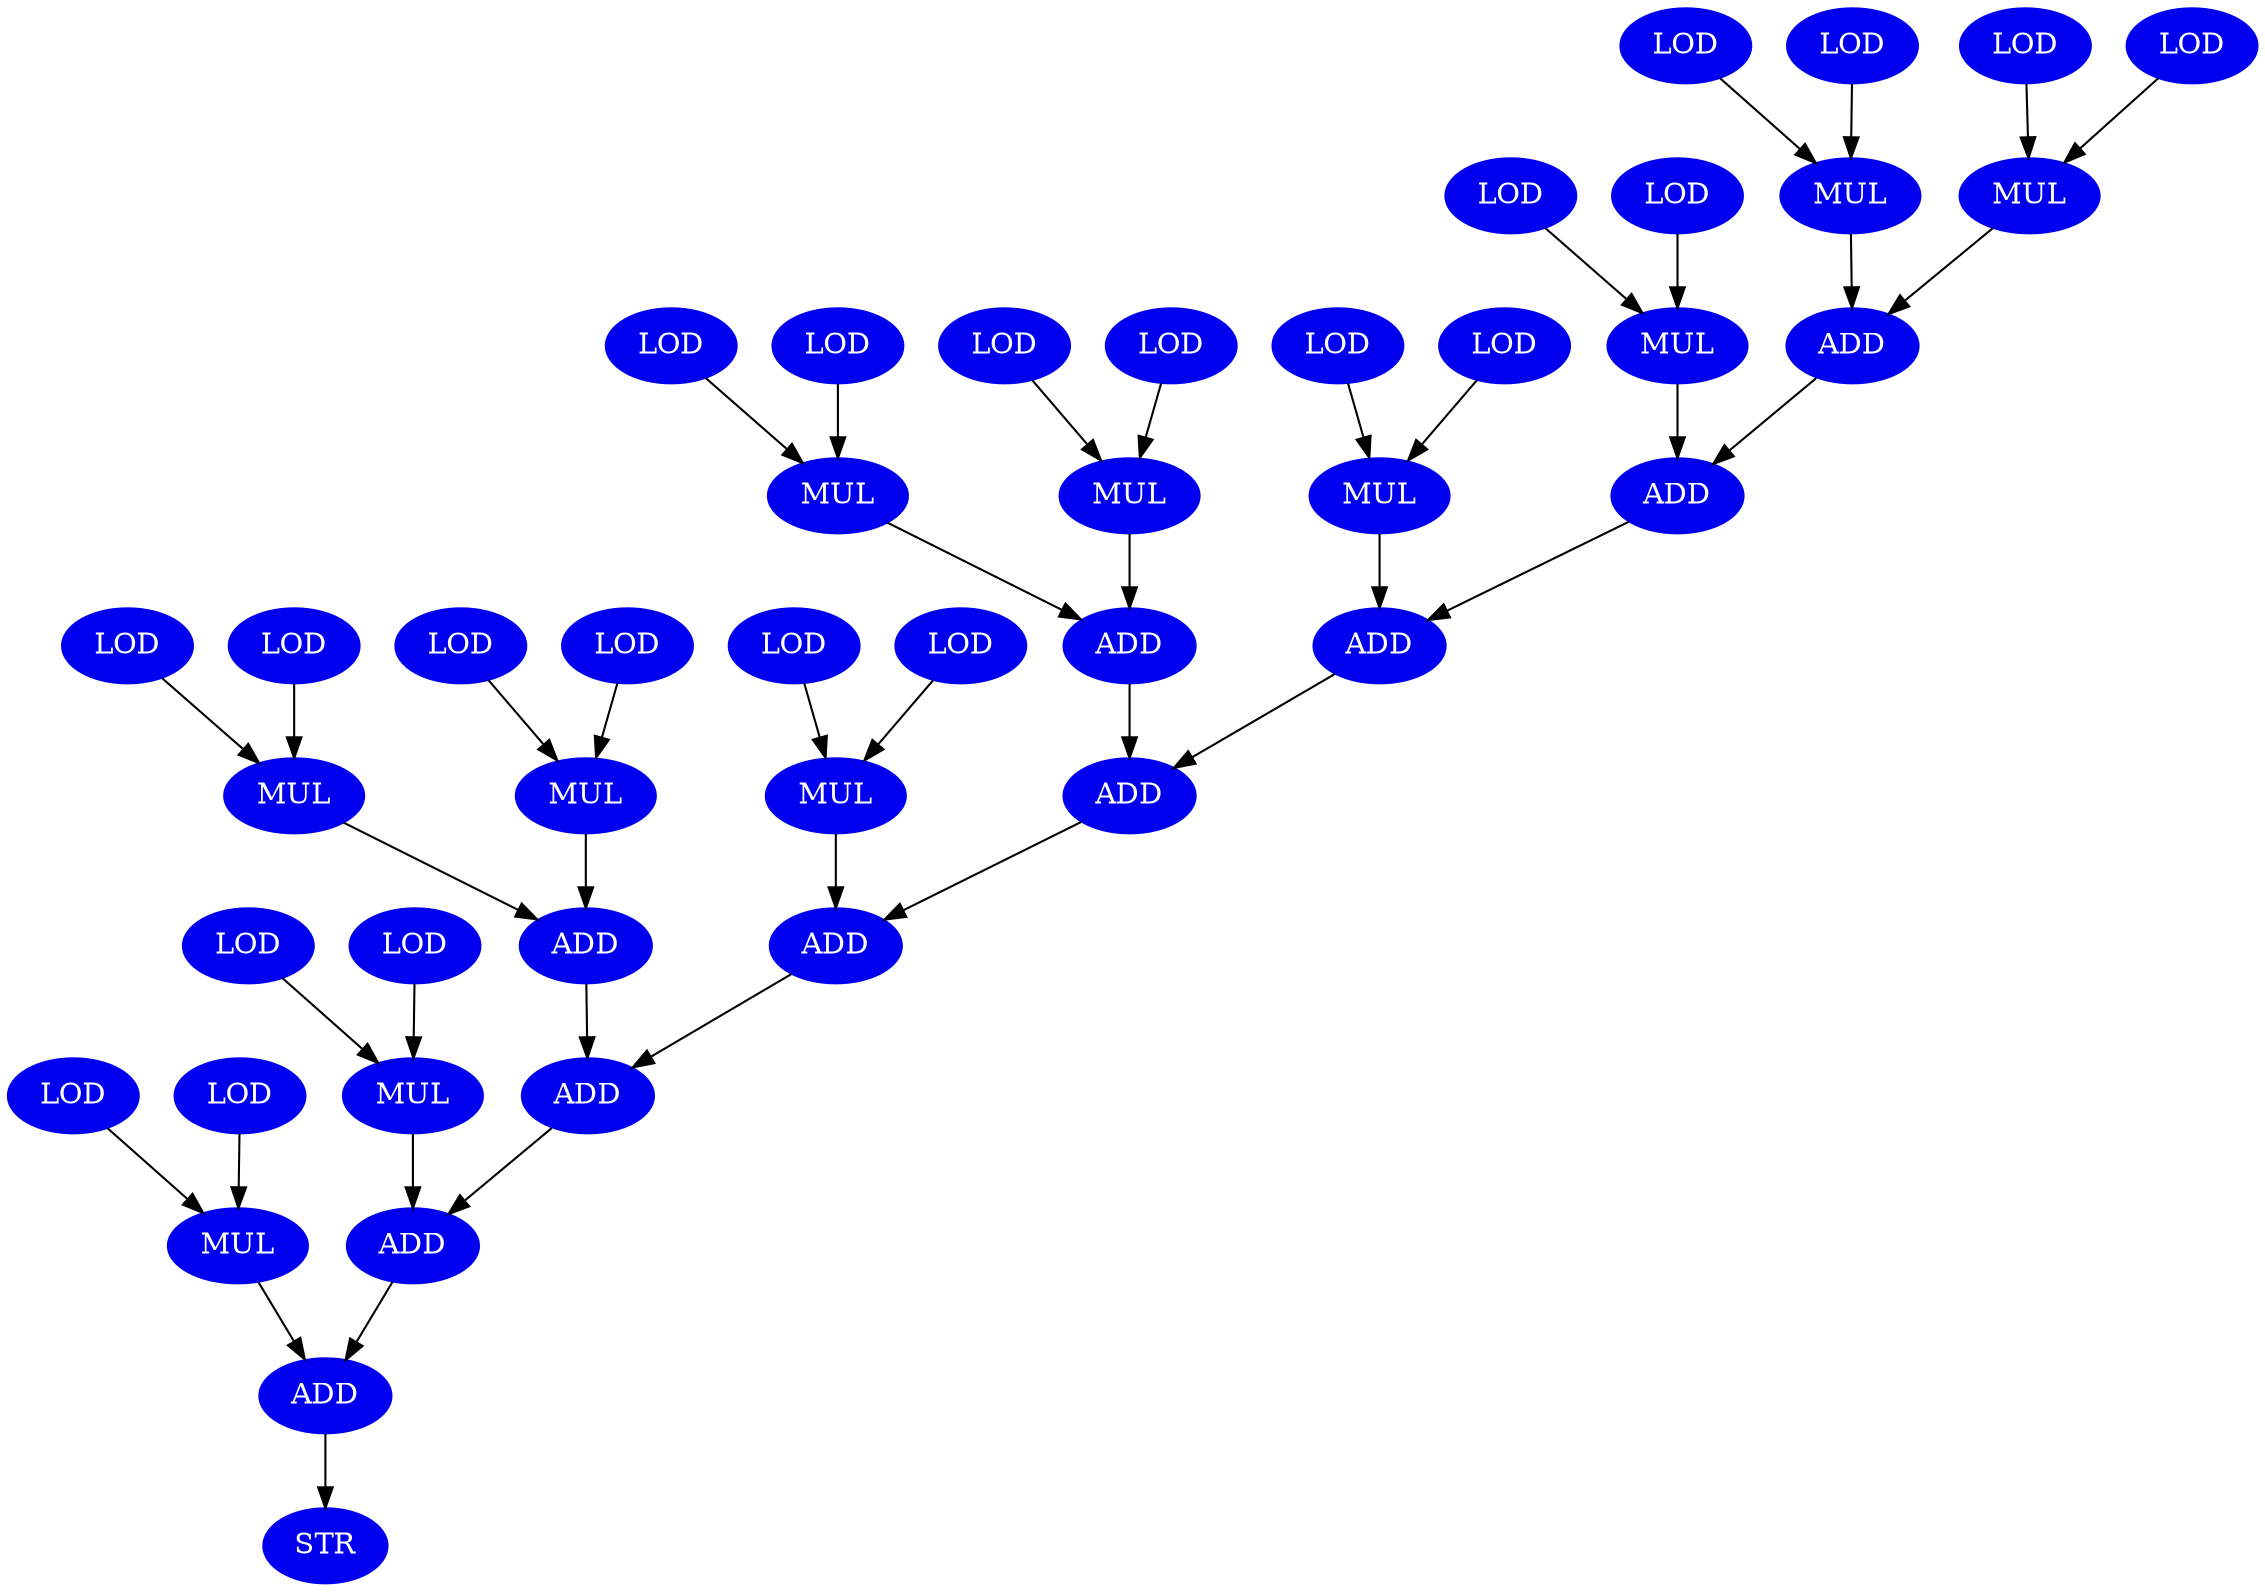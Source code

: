 digraph fir {
    node [fontcolor=white,style=filled,color=blue2];
     MUL_0 [label = MUL ];
     MUL_1 [label = MUL ];
     MUL_2 [label = MUL ];
     MUL_3 [label = MUL ];
     MUL_4 [label = MUL ];
     MUL_5 [label = MUL ];
     MUL_6 [label = MUL ];
     MUL_7 [label = MUL ];
     MUL_8 [label = MUL ];
     MUL_9 [label = MUL ];
     MUL_10 [label = MUL ];
     ADD_11 [label = ADD ];
     ADD_12 [label = ADD ];
     ADD_13 [label = ADD ];
     ADD_14 [label = ADD ];
     ADD_15 [label = ADD ];
     ADD_16 [label = ADD ];
     ADD_17 [label = ADD ];
     ADD_18 [label = ADD ];
     ADD_19 [label = ADD ];
     ADD_20 [label = ADD ];
     IN_12 [label = LOD ];
     COF_13 [label = LOD ];
     IN_14 [label = LOD ];
     COF_15 [label = LOD ];
     IN_16 [label = LOD ];
     COF_17 [label = LOD ];
     IN_18 [label = LOD ];
     COF_19 [label = LOD ];
     IN_20 [label = LOD ];
     COF_21 [label = LOD ];
     IN_22 [label = LOD ];
     COF_23 [label = LOD ];
     IN_24 [label = LOD ];
     COF_25 [label = LOD ];
     IN_26 [label = LOD ];
     COF_27 [label = LOD ];
     IN_28 [label = LOD ];
     COF_29 [label = LOD ];
     IN_30 [label = LOD ];
     COF_31 [label = LOD ];
     IN_32 [label = LOD ];
     COF_33 [label = LOD ];
     OUT_1 [label = STR ];
     IN_12 -> MUL_0 [ name = 0 ];
     COF_13 -> MUL_0 [ name = 1 ];
     IN_14 -> MUL_1 [ name = 2 ];
     COF_15 -> MUL_1 [ name = 3 ];
     IN_16 -> MUL_2 [ name = 4 ];
     COF_17 -> MUL_2 [ name = 5 ];
     MUL_0 -> ADD_11 [ name = 6 ];
     MUL_1 -> ADD_11 [ name = 7 ];
     ADD_11 -> ADD_12 [ name = 8 ];
     MUL_2 -> ADD_12 [ name = 9 ];
     IN_18 -> MUL_3 [ name = 10 ];
     COF_19 -> MUL_3 [ name = 11 ];
     IN_20 -> MUL_4 [ name = 12 ];
     COF_21 -> MUL_4 [ name = 13 ];
     IN_22 -> MUL_5 [ name = 14 ];
     COF_23 -> MUL_5 [ name = 15 ];
     MUL_3 -> ADD_13 [ name = 16 ];
     MUL_4 -> ADD_13 [ name = 17 ];
     MUL_5 -> ADD_14 [ name = 18 ];
     ADD_12 -> ADD_14 [ name = 19 ];
     ADD_13 -> ADD_15 [ name = 20 ];
     ADD_14 -> ADD_15 [ name = 21 ];
     IN_24 -> MUL_6 [ name = 22 ];
     COF_25 -> MUL_6 [ name = 23 ];
     IN_26 -> MUL_7 [ name = 24 ];
     COF_27 -> MUL_7 [ name = 25 ];
     IN_28 -> MUL_8 [ name = 26 ];
     COF_29 -> MUL_8 [ name = 27 ];
     ADD_15 -> ADD_16 [ name = 28 ];
     MUL_8 -> ADD_16 [ name = 29 ];
     MUL_6 -> ADD_17 [ name = 30 ];
     MUL_7 -> ADD_17 [ name = 31 ];
     ADD_17 -> ADD_18 [ name = 32 ];
     ADD_16 -> ADD_18 [ name = 33 ];
     IN_30 -> MUL_9 [ name = 34 ];
     COF_31 -> MUL_9 [ name = 35 ];
     IN_32 -> MUL_10 [ name = 36 ];
     COF_33 -> MUL_10 [ name = 37 ];
     ADD_18 -> ADD_19 [ name = 38 ];
     MUL_9 -> ADD_19 [ name = 39 ];
     MUL_10 -> ADD_20 [ name = 40 ];
     ADD_19 -> ADD_20 [ name = 41 ];
     ADD_20 -> OUT_1 [ name = 42 ];
}
